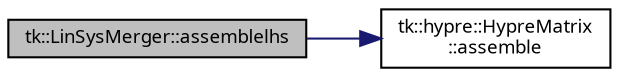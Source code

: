 digraph "tk::LinSysMerger::assemblelhs"
{
 // INTERACTIVE_SVG=YES
  bgcolor="transparent";
  edge [fontname="sans-serif",fontsize="9",labelfontname="sans-serif",labelfontsize="9"];
  node [fontname="sans-serif",fontsize="9",shape=record];
  rankdir="LR";
  Node1 [label="tk::LinSysMerger::assemblelhs",height=0.2,width=0.4,color="black", fillcolor="grey75", style="filled", fontcolor="black"];
  Node1 -> Node2 [color="midnightblue",fontsize="9",style="solid",fontname="sans-serif"];
  Node2 [label="tk::hypre::HypreMatrix\l::assemble",height=0.2,width=0.4,color="black",URL="$classtk_1_1hypre_1_1_hypre_matrix.html#a950b0660f03241ea739c61eb79ff55ea",tooltip="Assemble matrix. "];
}
